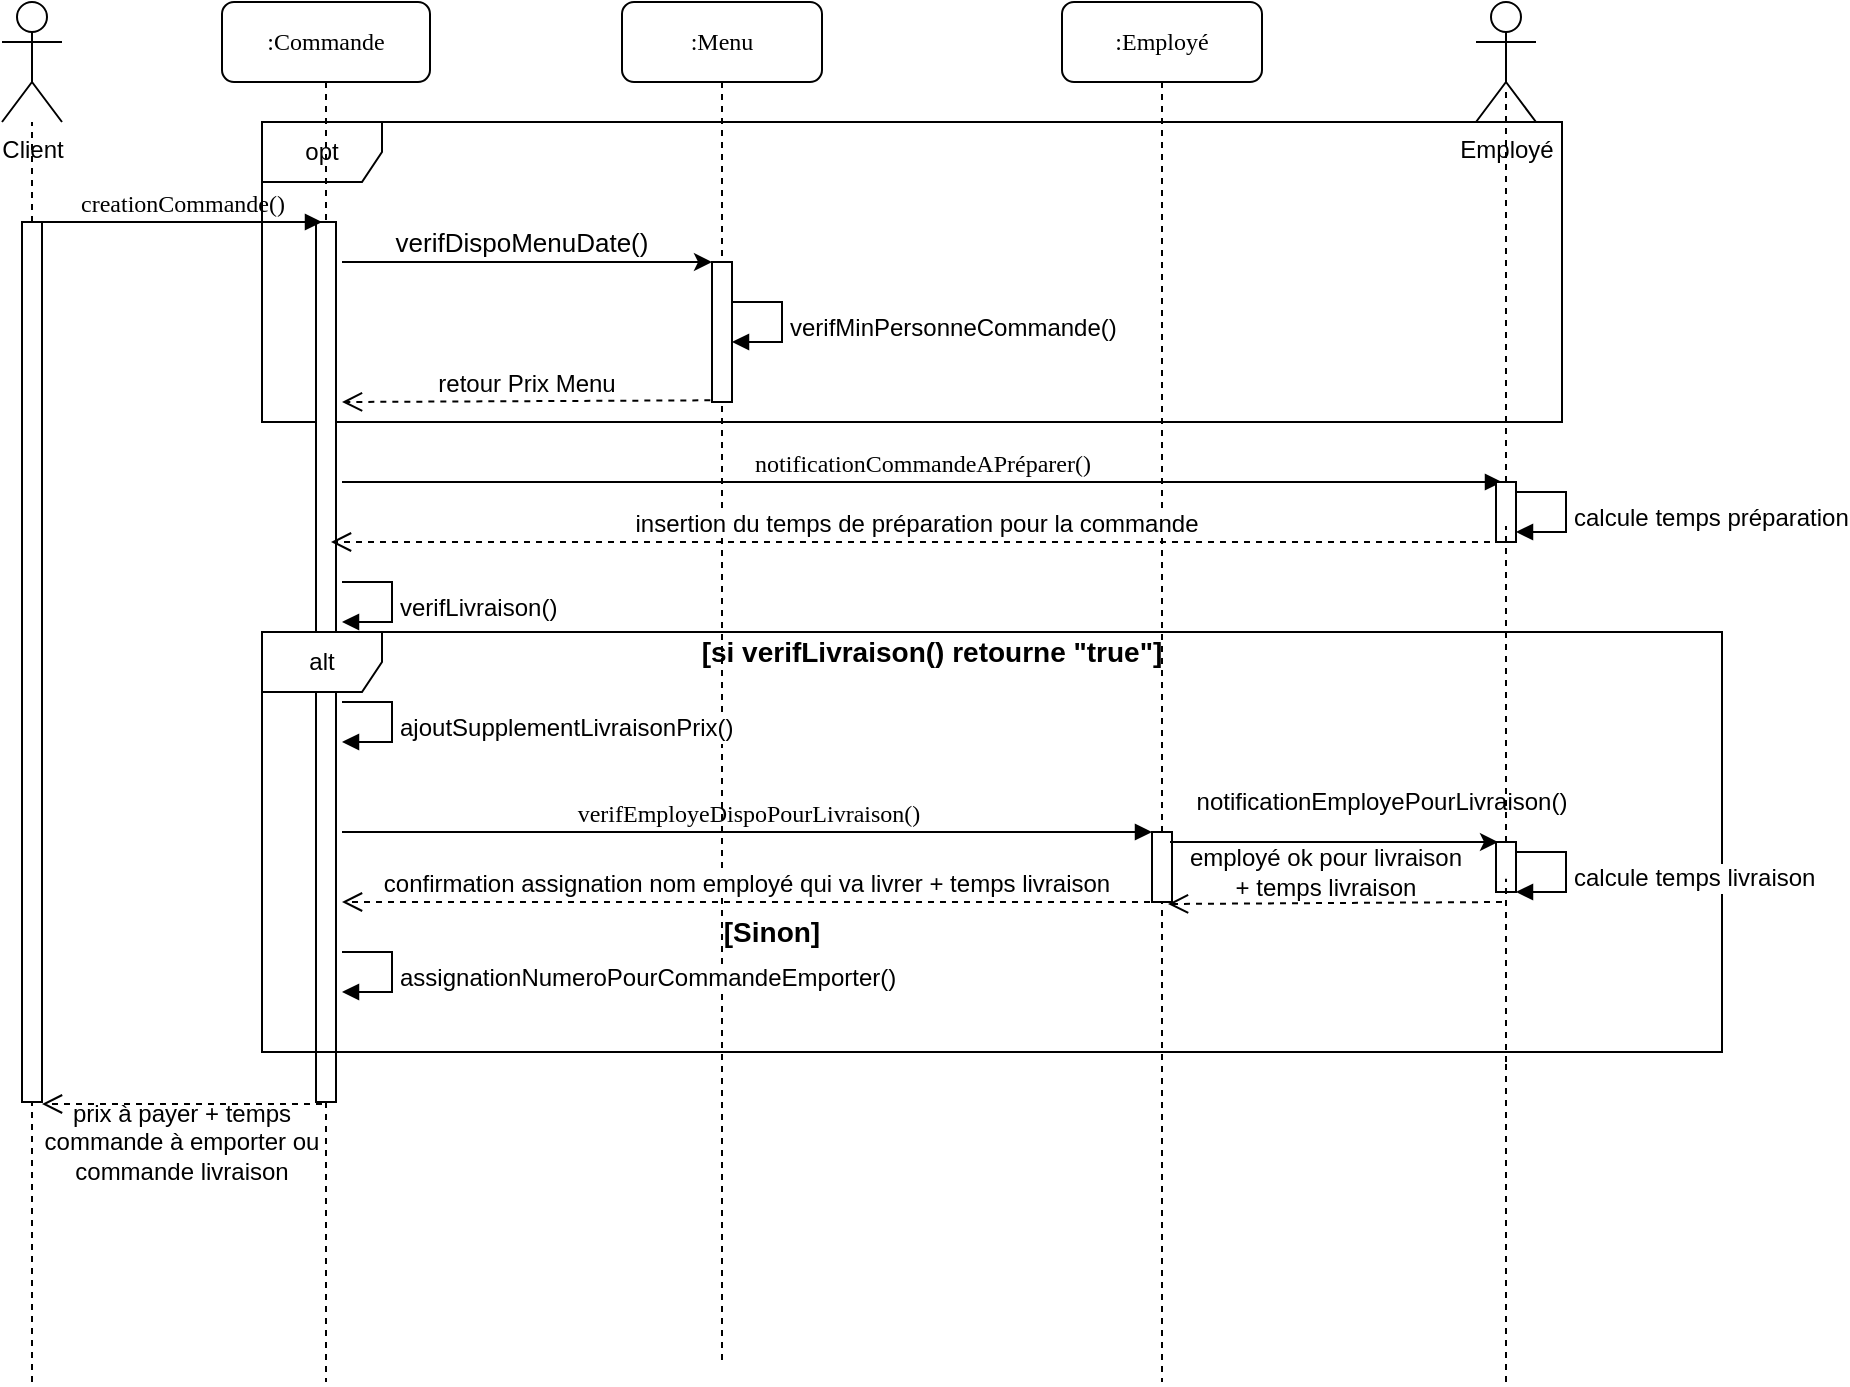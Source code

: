 <mxfile version="14.4.9" type="github">
  <diagram name="Page-1" id="13e1069c-82ec-6db2-03f1-153e76fe0fe0">
    <mxGraphModel dx="1422" dy="762" grid="1" gridSize="10" guides="1" tooltips="1" connect="1" arrows="1" fold="1" page="1" pageScale="1" pageWidth="827" pageHeight="1169" background="#ffffff" math="0" shadow="0">
      <root>
        <mxCell id="0" />
        <mxCell id="1" parent="0" />
        <mxCell id="tXjSpjRW7CRqGUorNea_-42" value="opt" style="shape=umlFrame;whiteSpace=wrap;html=1;" parent="1" vertex="1">
          <mxGeometry x="190" y="130" width="650" height="150" as="geometry" />
        </mxCell>
        <mxCell id="7baba1c4bc27f4b0-2" value=":Commande" style="shape=umlLifeline;perimeter=lifelinePerimeter;whiteSpace=wrap;html=1;container=1;collapsible=0;recursiveResize=0;outlineConnect=0;rounded=1;shadow=0;comic=0;labelBackgroundColor=none;strokeWidth=1;fontFamily=Verdana;fontSize=12;align=center;" parent="1" vertex="1">
          <mxGeometry x="170" y="70" width="104" height="690" as="geometry" />
        </mxCell>
        <mxCell id="tXjSpjRW7CRqGUorNea_-64" value="" style="html=1;points=[];perimeter=orthogonalPerimeter;rounded=0;shadow=0;comic=0;labelBackgroundColor=none;strokeWidth=1;fontFamily=Verdana;fontSize=12;align=center;" parent="7baba1c4bc27f4b0-2" vertex="1">
          <mxGeometry x="47" y="110" width="10" height="440" as="geometry" />
        </mxCell>
        <mxCell id="7baba1c4bc27f4b0-3" value=":Menu" style="shape=umlLifeline;perimeter=lifelinePerimeter;whiteSpace=wrap;html=1;container=1;collapsible=0;recursiveResize=0;outlineConnect=0;rounded=1;shadow=0;comic=0;labelBackgroundColor=none;strokeWidth=1;fontFamily=Verdana;fontSize=12;align=center;" parent="1" vertex="1">
          <mxGeometry x="370" y="70" width="100" height="680" as="geometry" />
        </mxCell>
        <mxCell id="7baba1c4bc27f4b0-13" value="" style="html=1;points=[];perimeter=orthogonalPerimeter;rounded=0;shadow=0;comic=0;labelBackgroundColor=none;strokeWidth=1;fontFamily=Verdana;fontSize=12;align=center;" parent="7baba1c4bc27f4b0-3" vertex="1">
          <mxGeometry x="45" y="130" width="10" height="70" as="geometry" />
        </mxCell>
        <mxCell id="tXjSpjRW7CRqGUorNea_-7" value="" style="endArrow=none;dashed=1;html=1;" parent="1" source="tXjSpjRW7CRqGUorNea_-13" target="tXjSpjRW7CRqGUorNea_-8" edge="1">
          <mxGeometry width="50" height="50" relative="1" as="geometry">
            <mxPoint x="75" y="660" as="sourcePoint" />
            <mxPoint x="570" y="270" as="targetPoint" />
          </mxGeometry>
        </mxCell>
        <mxCell id="tXjSpjRW7CRqGUorNea_-8" value="Client" style="shape=umlActor;verticalLabelPosition=bottom;verticalAlign=top;html=1;outlineConnect=0;" parent="1" vertex="1">
          <mxGeometry x="60" y="70" width="30" height="60" as="geometry" />
        </mxCell>
        <mxCell id="tXjSpjRW7CRqGUorNea_-12" value="creationCommande()" style="html=1;verticalAlign=bottom;endArrow=block;labelBackgroundColor=none;fontFamily=Verdana;fontSize=12;edgeStyle=elbowEdgeStyle;elbow=vertical;" parent="1" edge="1">
          <mxGeometry relative="1" as="geometry">
            <mxPoint x="80" y="180" as="sourcePoint" />
            <mxPoint x="220" y="180" as="targetPoint" />
          </mxGeometry>
        </mxCell>
        <mxCell id="tXjSpjRW7CRqGUorNea_-13" value="" style="html=1;points=[];perimeter=orthogonalPerimeter;rounded=0;shadow=0;comic=0;labelBackgroundColor=none;strokeWidth=1;fontFamily=Verdana;fontSize=12;align=center;" parent="1" vertex="1">
          <mxGeometry x="70" y="180" width="10" height="440" as="geometry" />
        </mxCell>
        <mxCell id="tXjSpjRW7CRqGUorNea_-14" value="" style="endArrow=none;dashed=1;html=1;" parent="1" target="tXjSpjRW7CRqGUorNea_-13" edge="1">
          <mxGeometry width="50" height="50" relative="1" as="geometry">
            <mxPoint x="75" y="760" as="sourcePoint" />
            <mxPoint x="75" y="140" as="targetPoint" />
          </mxGeometry>
        </mxCell>
        <mxCell id="tXjSpjRW7CRqGUorNea_-69" value="" style="endArrow=classic;html=1;fontSize=13;exitX=1.1;exitY=0;exitDx=0;exitDy=0;exitPerimeter=0;" parent="1" target="7baba1c4bc27f4b0-13" edge="1">
          <mxGeometry width="50" height="50" relative="1" as="geometry">
            <mxPoint x="230" y="200" as="sourcePoint" />
            <mxPoint x="384" y="200" as="targetPoint" />
          </mxGeometry>
        </mxCell>
        <mxCell id="tXjSpjRW7CRqGUorNea_-78" value="verifDispoMenuDate()" style="text;html=1;strokeColor=none;fillColor=none;align=center;verticalAlign=middle;whiteSpace=wrap;rounded=0;fontSize=13;" parent="1" vertex="1">
          <mxGeometry x="300" y="180" width="40" height="20" as="geometry" />
        </mxCell>
        <mxCell id="tXjSpjRW7CRqGUorNea_-83" value="verifMinPersonneCommande()" style="edgeStyle=orthogonalEdgeStyle;html=1;align=left;spacingLeft=2;endArrow=block;rounded=0;entryX=1;entryY=0;fontSize=12;" parent="1" edge="1">
          <mxGeometry x="0.067" relative="1" as="geometry">
            <mxPoint x="425" y="220" as="sourcePoint" />
            <Array as="points">
              <mxPoint x="450" y="220" />
            </Array>
            <mxPoint x="425" y="240" as="targetPoint" />
            <mxPoint as="offset" />
          </mxGeometry>
        </mxCell>
        <mxCell id="tXjSpjRW7CRqGUorNea_-86" value="retour Prix Menu" style="html=1;verticalAlign=bottom;endArrow=open;dashed=1;endSize=8;fontSize=12;exitX=-0.083;exitY=0.988;exitDx=0;exitDy=0;exitPerimeter=0;" parent="1" source="7baba1c4bc27f4b0-13" edge="1">
          <mxGeometry relative="1" as="geometry">
            <mxPoint x="650" y="330" as="sourcePoint" />
            <mxPoint x="230" y="270" as="targetPoint" />
          </mxGeometry>
        </mxCell>
        <mxCell id="tXjSpjRW7CRqGUorNea_-90" value="alt" style="shape=umlFrame;whiteSpace=wrap;html=1;" parent="1" vertex="1">
          <mxGeometry x="190" y="385" width="730" height="210" as="geometry" />
        </mxCell>
        <mxCell id="_CNvDfxLPx1KFOB0ygyv-1" value="&lt;span style=&quot;font-size: 14px&quot;&gt;&lt;b&gt;[si verifLivraison() retourne &quot;true&quot;]&lt;/b&gt;&lt;/span&gt;" style="text;html=1;strokeColor=none;fillColor=none;align=center;verticalAlign=middle;whiteSpace=wrap;rounded=0;" vertex="1" parent="1">
          <mxGeometry x="270" y="385" width="510" height="20" as="geometry" />
        </mxCell>
        <mxCell id="_CNvDfxLPx1KFOB0ygyv-3" value="ajoutSupplementLivraisonPrix()" style="edgeStyle=orthogonalEdgeStyle;html=1;align=left;spacingLeft=2;endArrow=block;rounded=0;entryX=1;entryY=0;fontSize=12;" edge="1" parent="1">
          <mxGeometry x="0.067" relative="1" as="geometry">
            <mxPoint x="230" y="420" as="sourcePoint" />
            <Array as="points">
              <mxPoint x="255" y="420" />
            </Array>
            <mxPoint x="230" y="440" as="targetPoint" />
            <mxPoint as="offset" />
          </mxGeometry>
        </mxCell>
        <mxCell id="_CNvDfxLPx1KFOB0ygyv-4" value="&lt;span style=&quot;font-size: 14px&quot;&gt;&lt;b&gt;[Sinon]&lt;/b&gt;&lt;/span&gt;" style="text;html=1;strokeColor=none;fillColor=none;align=center;verticalAlign=middle;whiteSpace=wrap;rounded=0;" vertex="1" parent="1">
          <mxGeometry x="230" y="525" width="430" height="20" as="geometry" />
        </mxCell>
        <mxCell id="_CNvDfxLPx1KFOB0ygyv-5" value=":Employé" style="shape=umlLifeline;perimeter=lifelinePerimeter;whiteSpace=wrap;html=1;container=1;collapsible=0;recursiveResize=0;outlineConnect=0;rounded=1;shadow=0;comic=0;labelBackgroundColor=none;strokeWidth=1;fontFamily=Verdana;fontSize=12;align=center;" vertex="1" parent="1">
          <mxGeometry x="590" y="70" width="100" height="690" as="geometry" />
        </mxCell>
        <mxCell id="_CNvDfxLPx1KFOB0ygyv-8" value="" style="html=1;points=[];perimeter=orthogonalPerimeter;" vertex="1" parent="_CNvDfxLPx1KFOB0ygyv-5">
          <mxGeometry x="45" y="415" width="10" height="35" as="geometry" />
        </mxCell>
        <mxCell id="_CNvDfxLPx1KFOB0ygyv-6" value="verifEmployeDispoPourLivraison()" style="html=1;verticalAlign=bottom;endArrow=block;labelBackgroundColor=none;fontFamily=Verdana;fontSize=12;edgeStyle=elbowEdgeStyle;elbow=vertical;entryX=0;entryY=0;entryDx=0;entryDy=0;entryPerimeter=0;" edge="1" parent="1" target="_CNvDfxLPx1KFOB0ygyv-8">
          <mxGeometry relative="1" as="geometry">
            <mxPoint x="230" y="485" as="sourcePoint" />
            <mxPoint x="370" y="485" as="targetPoint" />
          </mxGeometry>
        </mxCell>
        <mxCell id="_CNvDfxLPx1KFOB0ygyv-9" value="verifLivraison()" style="edgeStyle=orthogonalEdgeStyle;html=1;align=left;spacingLeft=2;endArrow=block;rounded=0;entryX=1;entryY=0;fontSize=12;" edge="1" parent="1">
          <mxGeometry x="0.067" relative="1" as="geometry">
            <mxPoint x="230" y="360" as="sourcePoint" />
            <Array as="points">
              <mxPoint x="255" y="360" />
            </Array>
            <mxPoint x="230" y="380" as="targetPoint" />
            <mxPoint as="offset" />
          </mxGeometry>
        </mxCell>
        <mxCell id="_CNvDfxLPx1KFOB0ygyv-10" value="confirmation assignation nom employé qui va livrer + temps livraison" style="html=1;verticalAlign=bottom;endArrow=open;dashed=1;endSize=8;fontSize=12;" edge="1" parent="1">
          <mxGeometry relative="1" as="geometry">
            <mxPoint x="634" y="520" as="sourcePoint" />
            <mxPoint x="230" y="520" as="targetPoint" />
          </mxGeometry>
        </mxCell>
        <mxCell id="_CNvDfxLPx1KFOB0ygyv-17" value="Employé" style="shape=umlActor;verticalLabelPosition=bottom;verticalAlign=top;html=1;" vertex="1" parent="1">
          <mxGeometry x="797" y="70" width="30" height="60" as="geometry" />
        </mxCell>
        <mxCell id="_CNvDfxLPx1KFOB0ygyv-18" value="" style="endArrow=none;dashed=1;html=1;entryX=0.5;entryY=0.733;entryDx=0;entryDy=0;entryPerimeter=0;" edge="1" parent="1" source="_CNvDfxLPx1KFOB0ygyv-42" target="_CNvDfxLPx1KFOB0ygyv-17">
          <mxGeometry width="50" height="50" relative="1" as="geometry">
            <mxPoint x="812" y="760" as="sourcePoint" />
            <mxPoint x="750" y="360" as="targetPoint" />
          </mxGeometry>
        </mxCell>
        <mxCell id="_CNvDfxLPx1KFOB0ygyv-19" value="" style="endArrow=classic;html=1;entryX=0.1;entryY=0;entryDx=0;entryDy=0;entryPerimeter=0;exitX=0.9;exitY=0.143;exitDx=0;exitDy=0;exitPerimeter=0;" edge="1" parent="1" source="_CNvDfxLPx1KFOB0ygyv-8" target="_CNvDfxLPx1KFOB0ygyv-20">
          <mxGeometry width="50" height="50" relative="1" as="geometry">
            <mxPoint x="644" y="498" as="sourcePoint" />
            <mxPoint x="810" y="495" as="targetPoint" />
          </mxGeometry>
        </mxCell>
        <mxCell id="_CNvDfxLPx1KFOB0ygyv-20" value="" style="html=1;points=[];perimeter=orthogonalPerimeter;" vertex="1" parent="1">
          <mxGeometry x="807" y="490" width="10" height="25" as="geometry" />
        </mxCell>
        <mxCell id="_CNvDfxLPx1KFOB0ygyv-21" value="" style="endArrow=none;dashed=1;html=1;entryX=0.5;entryY=0.733;entryDx=0;entryDy=0;entryPerimeter=0;" edge="1" parent="1" target="_CNvDfxLPx1KFOB0ygyv-20">
          <mxGeometry width="50" height="50" relative="1" as="geometry">
            <mxPoint x="812" y="600" as="sourcePoint" />
            <mxPoint x="812" y="113.98" as="targetPoint" />
          </mxGeometry>
        </mxCell>
        <mxCell id="_CNvDfxLPx1KFOB0ygyv-22" value="" style="html=1;verticalAlign=bottom;endArrow=open;dashed=1;endSize=8;fontSize=12;exitX=-0.083;exitY=0.988;exitDx=0;exitDy=0;exitPerimeter=0;" edge="1" parent="1">
          <mxGeometry relative="1" as="geometry">
            <mxPoint x="810" y="520.0" as="sourcePoint" />
            <mxPoint x="643" y="521" as="targetPoint" />
          </mxGeometry>
        </mxCell>
        <mxCell id="_CNvDfxLPx1KFOB0ygyv-24" value="notificationEmployePourLivraison()" style="text;html=1;strokeColor=none;fillColor=none;align=center;verticalAlign=middle;whiteSpace=wrap;rounded=0;" vertex="1" parent="1">
          <mxGeometry x="690" y="460" width="120" height="20" as="geometry" />
        </mxCell>
        <mxCell id="_CNvDfxLPx1KFOB0ygyv-27" value="" style="endArrow=none;dashed=1;html=1;" edge="1" parent="1">
          <mxGeometry width="50" height="50" relative="1" as="geometry">
            <mxPoint x="812" y="760" as="sourcePoint" />
            <mxPoint x="812" y="600" as="targetPoint" />
          </mxGeometry>
        </mxCell>
        <mxCell id="_CNvDfxLPx1KFOB0ygyv-29" value="" style="html=1;verticalAlign=bottom;endArrow=open;dashed=1;endSize=8;fontSize=12;" edge="1" parent="1">
          <mxGeometry relative="1" as="geometry">
            <mxPoint x="220" y="621" as="sourcePoint" />
            <mxPoint x="80" y="621" as="targetPoint" />
          </mxGeometry>
        </mxCell>
        <mxCell id="_CNvDfxLPx1KFOB0ygyv-33" value="calcule temps préparation" style="edgeStyle=orthogonalEdgeStyle;html=1;align=left;spacingLeft=2;endArrow=block;rounded=0;entryX=1;entryY=0;fontSize=12;" edge="1" parent="1">
          <mxGeometry x="0.067" relative="1" as="geometry">
            <mxPoint x="817" y="315" as="sourcePoint" />
            <Array as="points">
              <mxPoint x="842" y="315" />
            </Array>
            <mxPoint x="817" y="335" as="targetPoint" />
            <mxPoint as="offset" />
          </mxGeometry>
        </mxCell>
        <mxCell id="_CNvDfxLPx1KFOB0ygyv-35" value="employé ok pour livraison&lt;br&gt;+ temps livraison" style="text;html=1;strokeColor=none;fillColor=none;align=center;verticalAlign=middle;whiteSpace=wrap;rounded=0;" vertex="1" parent="1">
          <mxGeometry x="647" y="495" width="150" height="20" as="geometry" />
        </mxCell>
        <mxCell id="_CNvDfxLPx1KFOB0ygyv-36" value="prix à payer + temps commande à emporter ou commande livraison" style="text;html=1;strokeColor=none;fillColor=none;align=center;verticalAlign=middle;whiteSpace=wrap;rounded=0;" vertex="1" parent="1">
          <mxGeometry x="80" y="600" width="140" height="80" as="geometry" />
        </mxCell>
        <mxCell id="_CNvDfxLPx1KFOB0ygyv-37" value="assignationNumeroPourCommandeEmporter()" style="edgeStyle=orthogonalEdgeStyle;html=1;align=left;spacingLeft=2;endArrow=block;rounded=0;entryX=1;entryY=0;fontSize=12;" edge="1" parent="1">
          <mxGeometry x="0.067" relative="1" as="geometry">
            <mxPoint x="230" y="545" as="sourcePoint" />
            <Array as="points">
              <mxPoint x="255" y="545" />
            </Array>
            <mxPoint x="230" y="565" as="targetPoint" />
            <mxPoint as="offset" />
          </mxGeometry>
        </mxCell>
        <mxCell id="_CNvDfxLPx1KFOB0ygyv-39" value="notificationCommandeAPréparer()" style="html=1;verticalAlign=bottom;endArrow=block;labelBackgroundColor=none;fontFamily=Verdana;fontSize=12;edgeStyle=elbowEdgeStyle;elbow=vertical;" edge="1" parent="1">
          <mxGeometry relative="1" as="geometry">
            <mxPoint x="230" y="310" as="sourcePoint" />
            <mxPoint x="810" y="310" as="targetPoint" />
          </mxGeometry>
        </mxCell>
        <mxCell id="_CNvDfxLPx1KFOB0ygyv-41" value="insertion du temps de préparation pour la commande" style="html=1;verticalAlign=bottom;endArrow=open;dashed=1;endSize=8;fontSize=12;exitX=-0.083;exitY=0.988;exitDx=0;exitDy=0;exitPerimeter=0;" edge="1" parent="1">
          <mxGeometry relative="1" as="geometry">
            <mxPoint x="810" y="340" as="sourcePoint" />
            <mxPoint x="224.5" y="340" as="targetPoint" />
          </mxGeometry>
        </mxCell>
        <mxCell id="_CNvDfxLPx1KFOB0ygyv-42" value="" style="html=1;points=[];perimeter=orthogonalPerimeter;rounded=0;shadow=0;comic=0;labelBackgroundColor=none;strokeWidth=1;fontFamily=Verdana;fontSize=12;align=center;" vertex="1" parent="1">
          <mxGeometry x="807" y="310" width="10" height="30" as="geometry" />
        </mxCell>
        <mxCell id="_CNvDfxLPx1KFOB0ygyv-43" value="" style="endArrow=none;dashed=1;html=1;entryX=0.5;entryY=0.733;entryDx=0;entryDy=0;entryPerimeter=0;" edge="1" parent="1" source="_CNvDfxLPx1KFOB0ygyv-20" target="_CNvDfxLPx1KFOB0ygyv-42">
          <mxGeometry width="50" height="50" relative="1" as="geometry">
            <mxPoint x="812" y="495" as="sourcePoint" />
            <mxPoint x="812" y="113.98" as="targetPoint" />
          </mxGeometry>
        </mxCell>
        <mxCell id="_CNvDfxLPx1KFOB0ygyv-44" value="calcule temps livraison" style="edgeStyle=orthogonalEdgeStyle;html=1;align=left;spacingLeft=2;endArrow=block;rounded=0;entryX=1;entryY=0;fontSize=12;" edge="1" parent="1">
          <mxGeometry x="0.067" relative="1" as="geometry">
            <mxPoint x="817" y="495" as="sourcePoint" />
            <Array as="points">
              <mxPoint x="842" y="495" />
            </Array>
            <mxPoint x="817" y="515" as="targetPoint" />
            <mxPoint as="offset" />
          </mxGeometry>
        </mxCell>
      </root>
    </mxGraphModel>
  </diagram>
</mxfile>
